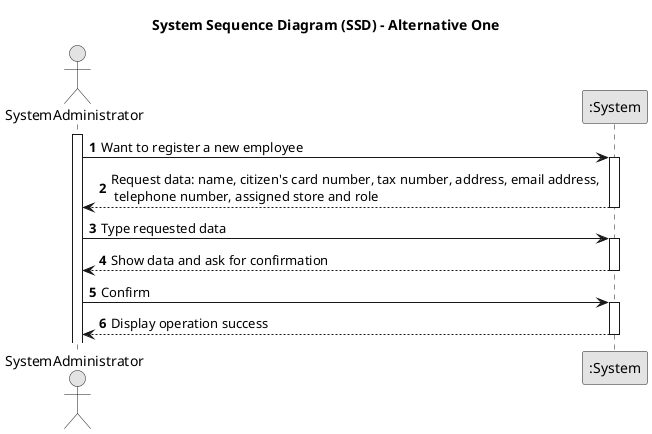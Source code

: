 @startuml
skinparam monochrome true
skinparam packageStyle rectangle
skinparam shadowing false

title System Sequence Diagram (SSD) - Alternative One

autonumber

actor "SystemAdministrator" as Administrator
participant ":System" as System

activate Administrator

    Administrator -> System: Want to register a new employee
    activate System

    System --> Administrator: Request data: name, citizen's card number, tax number, address, email address, \n telephone number, assigned store and role
    deactivate System

    Administrator -> System: Type requested data
    activate System

    System --> Administrator: Show data and ask for confirmation
    deactivate System

    Administrator -> System: Confirm
    activate System

    System --> Administrator : Display operation success
    deactivate System

@enduml

